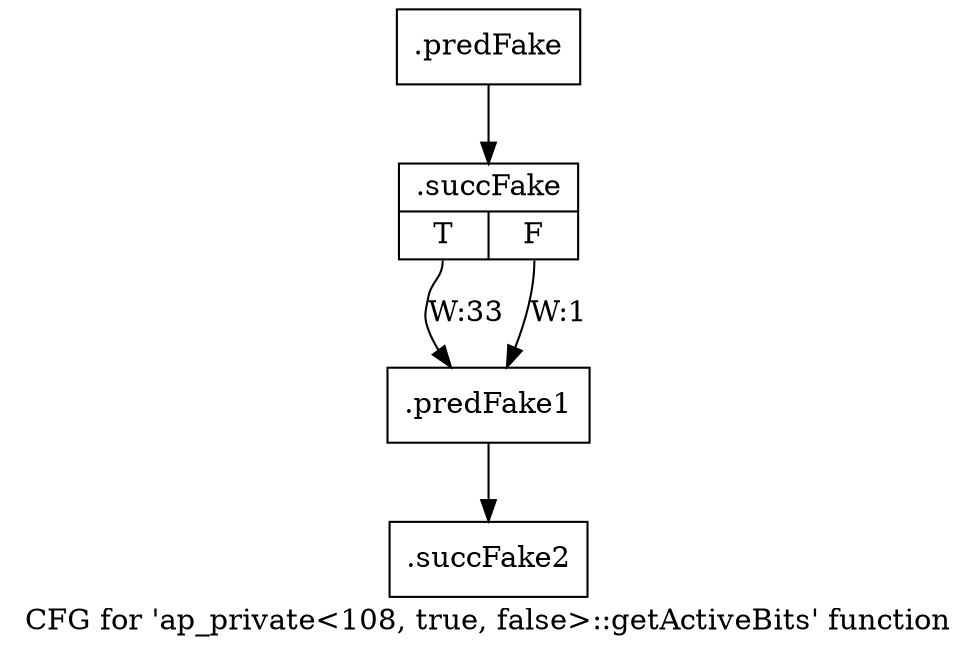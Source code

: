 digraph "CFG for 'ap_private\<108, true, false\>::getActiveBits' function" {
	label="CFG for 'ap_private\<108, true, false\>::getActiveBits' function";

	Node0x5b74290 [shape=record,filename="",linenumber="",label="{.predFake}"];
	Node0x5b74290 -> Node0x6126d40[ callList="" memoryops="" filename="/mnt/xilinx/Vitis_HLS/2021.2/include/etc/ap_private.h" execusionnum="32"];
	Node0x6126d40 [shape=record,filename="/mnt/xilinx/Vitis_HLS/2021.2/include/etc/ap_private.h",linenumber="5540",label="{.succFake|{<s0>T|<s1>F}}"];
	Node0x6126d40:s0 -> Node0x5b74430[label="W:33" callList="" memoryops="" filename="/mnt/xilinx/Vitis_HLS/2021.2/include/etc/ap_private.h" execusionnum="32"];
	Node0x6126d40:s1 -> Node0x5b74430[label="W:1" callList="" memoryops="" filename="/mnt/xilinx/Vitis_HLS/2021.2/include/etc/ap_private.h" execusionnum="0"];
	Node0x5b74430 [shape=record,filename="/mnt/xilinx/Vitis_HLS/2021.2/include/etc/ap_private.h",linenumber="5540",label="{.predFake1}"];
	Node0x5b74430 -> Node0x6126ea0[ callList="" memoryops="" filename="/mnt/xilinx/Vitis_HLS/2021.2/include/etc/ap_private.h" execusionnum="32"];
	Node0x6126ea0 [shape=record,filename="/mnt/xilinx/Vitis_HLS/2021.2/include/etc/ap_private.h",linenumber="5540",label="{.succFake2}"];
}
